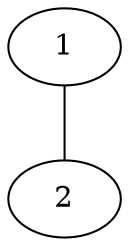 strict graph {
	node [label="\N"];
	graph [bb="0,0,54,112"];
	1 [pos="27,93", width="0.75", height="0.51389"];
	2 [pos="27,19", width="0.75", height="0.51389"];
	1 -- 2 [pos="27,74.327 27,63.109 27,48.884 27,37.667"];
}
